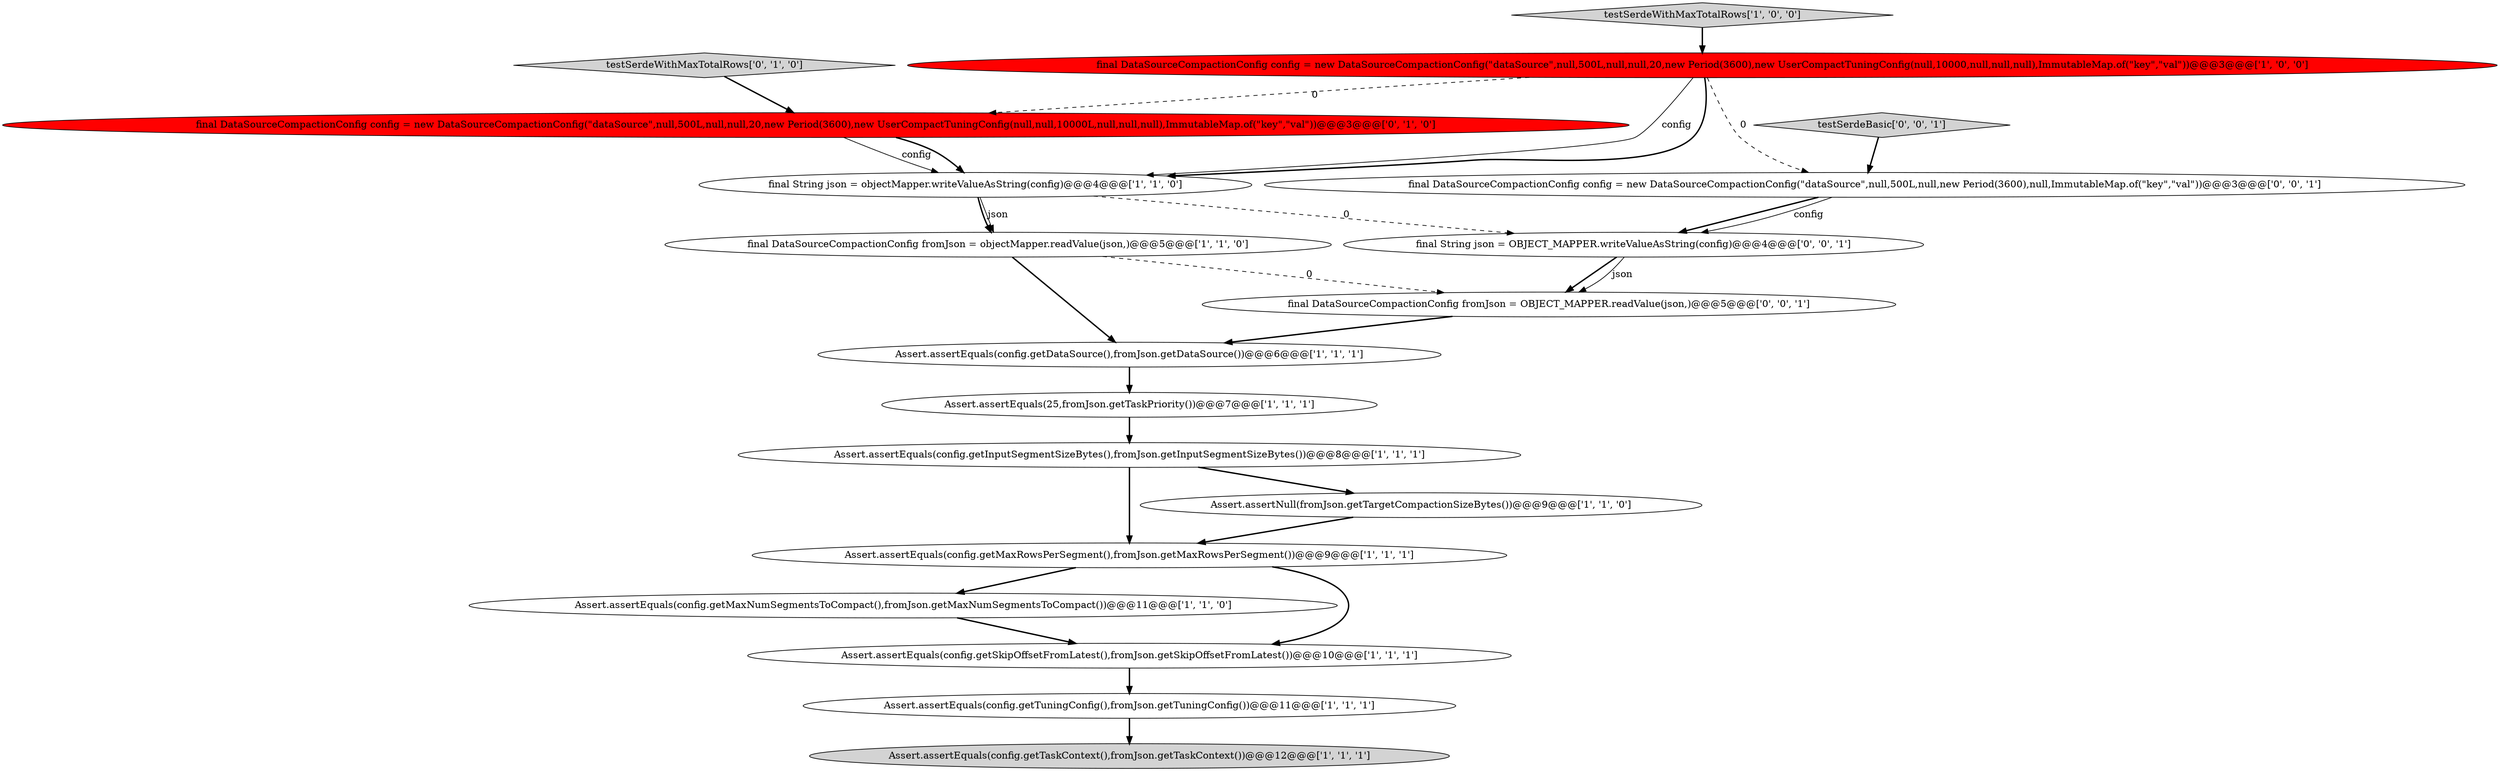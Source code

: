 digraph {
10 [style = filled, label = "Assert.assertEquals(config.getInputSegmentSizeBytes(),fromJson.getInputSegmentSizeBytes())@@@8@@@['1', '1', '1']", fillcolor = white, shape = ellipse image = "AAA0AAABBB1BBB"];
13 [style = filled, label = "testSerdeWithMaxTotalRows['0', '1', '0']", fillcolor = lightgray, shape = diamond image = "AAA0AAABBB2BBB"];
15 [style = filled, label = "final DataSourceCompactionConfig fromJson = OBJECT_MAPPER.readValue(json,)@@@5@@@['0', '0', '1']", fillcolor = white, shape = ellipse image = "AAA0AAABBB3BBB"];
14 [style = filled, label = "final DataSourceCompactionConfig config = new DataSourceCompactionConfig(\"dataSource\",null,500L,null,null,20,new Period(3600),new UserCompactTuningConfig(null,null,10000L,null,null,null),ImmutableMap.of(\"key\",\"val\"))@@@3@@@['0', '1', '0']", fillcolor = red, shape = ellipse image = "AAA1AAABBB2BBB"];
6 [style = filled, label = "testSerdeWithMaxTotalRows['1', '0', '0']", fillcolor = lightgray, shape = diamond image = "AAA0AAABBB1BBB"];
7 [style = filled, label = "Assert.assertEquals(config.getMaxNumSegmentsToCompact(),fromJson.getMaxNumSegmentsToCompact())@@@11@@@['1', '1', '0']", fillcolor = white, shape = ellipse image = "AAA0AAABBB1BBB"];
12 [style = filled, label = "final String json = objectMapper.writeValueAsString(config)@@@4@@@['1', '1', '0']", fillcolor = white, shape = ellipse image = "AAA0AAABBB1BBB"];
18 [style = filled, label = "final String json = OBJECT_MAPPER.writeValueAsString(config)@@@4@@@['0', '0', '1']", fillcolor = white, shape = ellipse image = "AAA0AAABBB3BBB"];
5 [style = filled, label = "Assert.assertEquals(25,fromJson.getTaskPriority())@@@7@@@['1', '1', '1']", fillcolor = white, shape = ellipse image = "AAA0AAABBB1BBB"];
3 [style = filled, label = "Assert.assertEquals(config.getSkipOffsetFromLatest(),fromJson.getSkipOffsetFromLatest())@@@10@@@['1', '1', '1']", fillcolor = white, shape = ellipse image = "AAA0AAABBB1BBB"];
2 [style = filled, label = "Assert.assertEquals(config.getDataSource(),fromJson.getDataSource())@@@6@@@['1', '1', '1']", fillcolor = white, shape = ellipse image = "AAA0AAABBB1BBB"];
8 [style = filled, label = "final DataSourceCompactionConfig config = new DataSourceCompactionConfig(\"dataSource\",null,500L,null,null,20,new Period(3600),new UserCompactTuningConfig(null,10000,null,null,null),ImmutableMap.of(\"key\",\"val\"))@@@3@@@['1', '0', '0']", fillcolor = red, shape = ellipse image = "AAA1AAABBB1BBB"];
11 [style = filled, label = "final DataSourceCompactionConfig fromJson = objectMapper.readValue(json,)@@@5@@@['1', '1', '0']", fillcolor = white, shape = ellipse image = "AAA0AAABBB1BBB"];
16 [style = filled, label = "final DataSourceCompactionConfig config = new DataSourceCompactionConfig(\"dataSource\",null,500L,null,new Period(3600),null,ImmutableMap.of(\"key\",\"val\"))@@@3@@@['0', '0', '1']", fillcolor = white, shape = ellipse image = "AAA0AAABBB3BBB"];
17 [style = filled, label = "testSerdeBasic['0', '0', '1']", fillcolor = lightgray, shape = diamond image = "AAA0AAABBB3BBB"];
1 [style = filled, label = "Assert.assertNull(fromJson.getTargetCompactionSizeBytes())@@@9@@@['1', '1', '0']", fillcolor = white, shape = ellipse image = "AAA0AAABBB1BBB"];
9 [style = filled, label = "Assert.assertEquals(config.getTuningConfig(),fromJson.getTuningConfig())@@@11@@@['1', '1', '1']", fillcolor = white, shape = ellipse image = "AAA0AAABBB1BBB"];
0 [style = filled, label = "Assert.assertEquals(config.getMaxRowsPerSegment(),fromJson.getMaxRowsPerSegment())@@@9@@@['1', '1', '1']", fillcolor = white, shape = ellipse image = "AAA0AAABBB1BBB"];
4 [style = filled, label = "Assert.assertEquals(config.getTaskContext(),fromJson.getTaskContext())@@@12@@@['1', '1', '1']", fillcolor = lightgray, shape = ellipse image = "AAA0AAABBB1BBB"];
0->3 [style = bold, label=""];
5->10 [style = bold, label=""];
15->2 [style = bold, label=""];
8->16 [style = dashed, label="0"];
16->18 [style = bold, label=""];
12->11 [style = solid, label="json"];
11->15 [style = dashed, label="0"];
9->4 [style = bold, label=""];
18->15 [style = bold, label=""];
12->11 [style = bold, label=""];
1->0 [style = bold, label=""];
8->14 [style = dashed, label="0"];
14->12 [style = solid, label="config"];
11->2 [style = bold, label=""];
7->3 [style = bold, label=""];
0->7 [style = bold, label=""];
3->9 [style = bold, label=""];
8->12 [style = solid, label="config"];
18->15 [style = solid, label="json"];
14->12 [style = bold, label=""];
10->0 [style = bold, label=""];
6->8 [style = bold, label=""];
12->18 [style = dashed, label="0"];
16->18 [style = solid, label="config"];
10->1 [style = bold, label=""];
13->14 [style = bold, label=""];
8->12 [style = bold, label=""];
17->16 [style = bold, label=""];
2->5 [style = bold, label=""];
}
